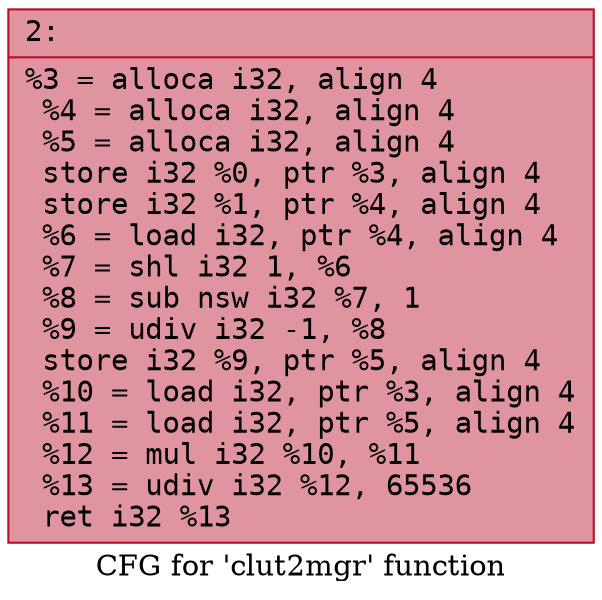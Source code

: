 digraph "CFG for 'clut2mgr' function" {
	label="CFG for 'clut2mgr' function";

	Node0x6000010699a0 [shape=record,color="#b70d28ff", style=filled, fillcolor="#b70d2870" fontname="Courier",label="{2:\l|  %3 = alloca i32, align 4\l  %4 = alloca i32, align 4\l  %5 = alloca i32, align 4\l  store i32 %0, ptr %3, align 4\l  store i32 %1, ptr %4, align 4\l  %6 = load i32, ptr %4, align 4\l  %7 = shl i32 1, %6\l  %8 = sub nsw i32 %7, 1\l  %9 = udiv i32 -1, %8\l  store i32 %9, ptr %5, align 4\l  %10 = load i32, ptr %3, align 4\l  %11 = load i32, ptr %5, align 4\l  %12 = mul i32 %10, %11\l  %13 = udiv i32 %12, 65536\l  ret i32 %13\l}"];
}
